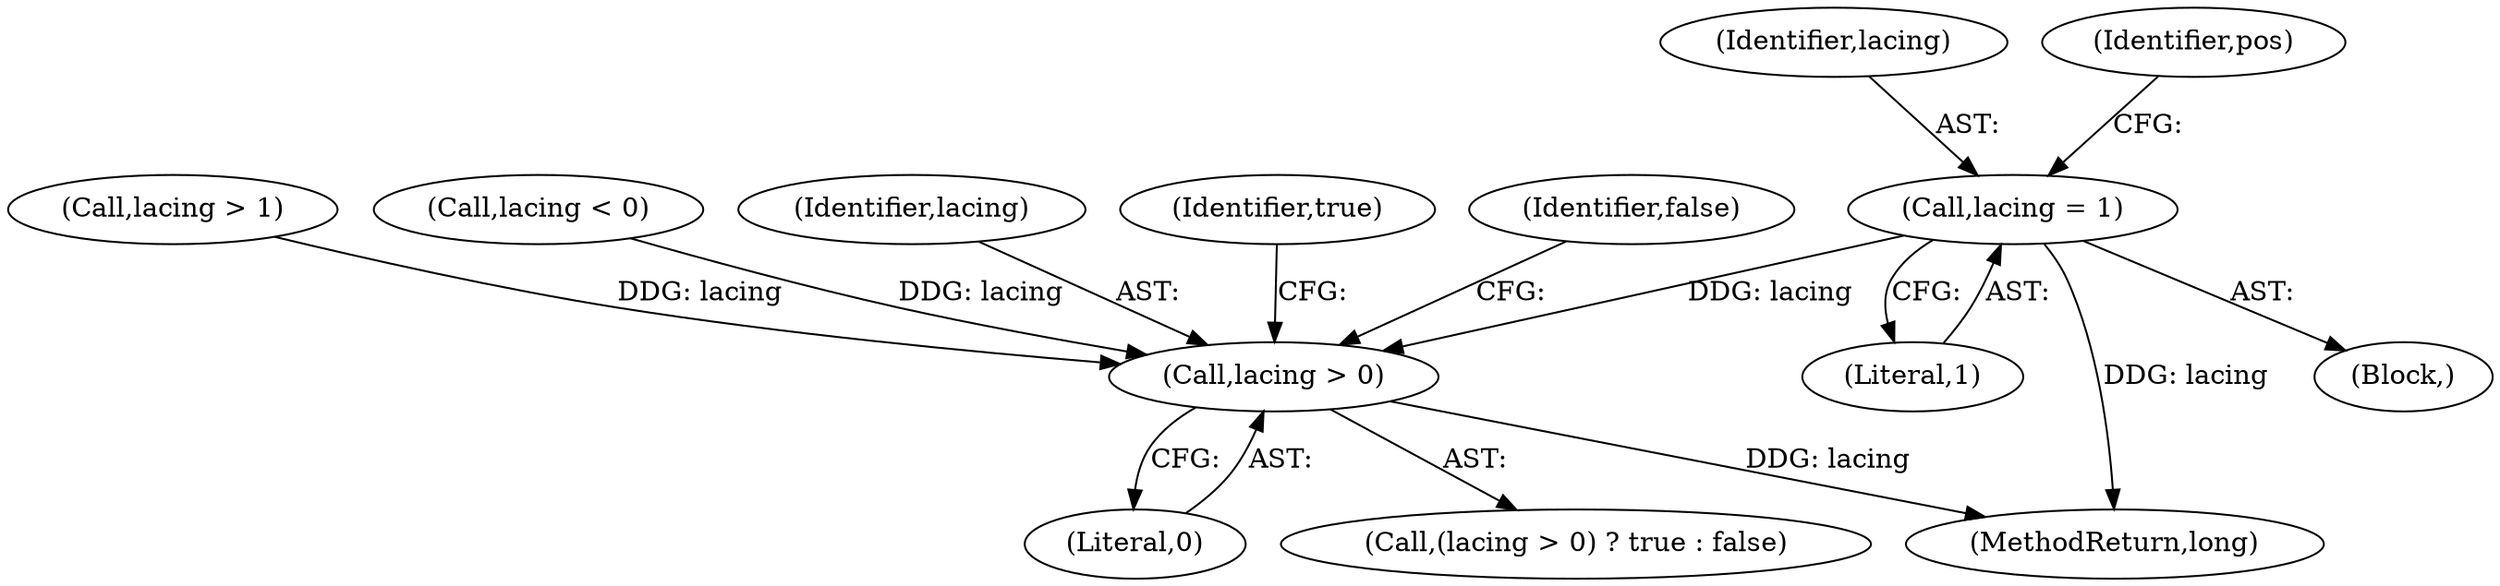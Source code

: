 digraph "0_Android_cc274e2abe8b2a6698a5c47d8aa4bb45f1f9538d_57@API" {
"1000210" [label="(Call,lacing = 1)"];
"1000667" [label="(Call,lacing > 0)"];
"1000509" [label="(Call,lacing < 0)"];
"1000666" [label="(Call,(lacing > 0) ? true : false)"];
"1000212" [label="(Literal,1)"];
"1000870" [label="(MethodReturn,long)"];
"1000669" [label="(Literal,0)"];
"1000128" [label="(Block,)"];
"1000668" [label="(Identifier,lacing)"];
"1000667" [label="(Call,lacing > 0)"];
"1000670" [label="(Identifier,true)"];
"1000671" [label="(Identifier,false)"];
"1000211" [label="(Identifier,lacing)"];
"1000215" [label="(Identifier,pos)"];
"1000512" [label="(Call,lacing > 1)"];
"1000210" [label="(Call,lacing = 1)"];
"1000210" -> "1000128"  [label="AST: "];
"1000210" -> "1000212"  [label="CFG: "];
"1000211" -> "1000210"  [label="AST: "];
"1000212" -> "1000210"  [label="AST: "];
"1000215" -> "1000210"  [label="CFG: "];
"1000210" -> "1000870"  [label="DDG: lacing"];
"1000210" -> "1000667"  [label="DDG: lacing"];
"1000667" -> "1000666"  [label="AST: "];
"1000667" -> "1000669"  [label="CFG: "];
"1000668" -> "1000667"  [label="AST: "];
"1000669" -> "1000667"  [label="AST: "];
"1000670" -> "1000667"  [label="CFG: "];
"1000671" -> "1000667"  [label="CFG: "];
"1000667" -> "1000870"  [label="DDG: lacing"];
"1000512" -> "1000667"  [label="DDG: lacing"];
"1000509" -> "1000667"  [label="DDG: lacing"];
}
